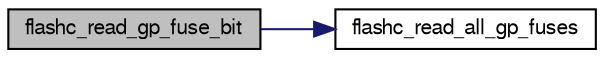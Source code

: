 digraph G
{
  edge [fontname="FreeSans",fontsize="10",labelfontname="FreeSans",labelfontsize="10"];
  node [fontname="FreeSans",fontsize="10",shape=record];
  rankdir=LR;
  Node1 [label="flashc_read_gp_fuse_bit",height=0.2,width=0.4,color="black", fillcolor="grey75", style="filled" fontcolor="black"];
  Node1 -> Node2 [color="midnightblue",fontsize="10",style="solid",fontname="FreeSans"];
  Node2 [label="flashc_read_all_gp_fuses",height=0.2,width=0.4,color="black", fillcolor="white", style="filled",URL="$group__group__avr32__drivers__flashc.html#gabdba94fb9eb09177ced3df0ad80b1554",tooltip="Reads all general-purpose fuses."];
}
